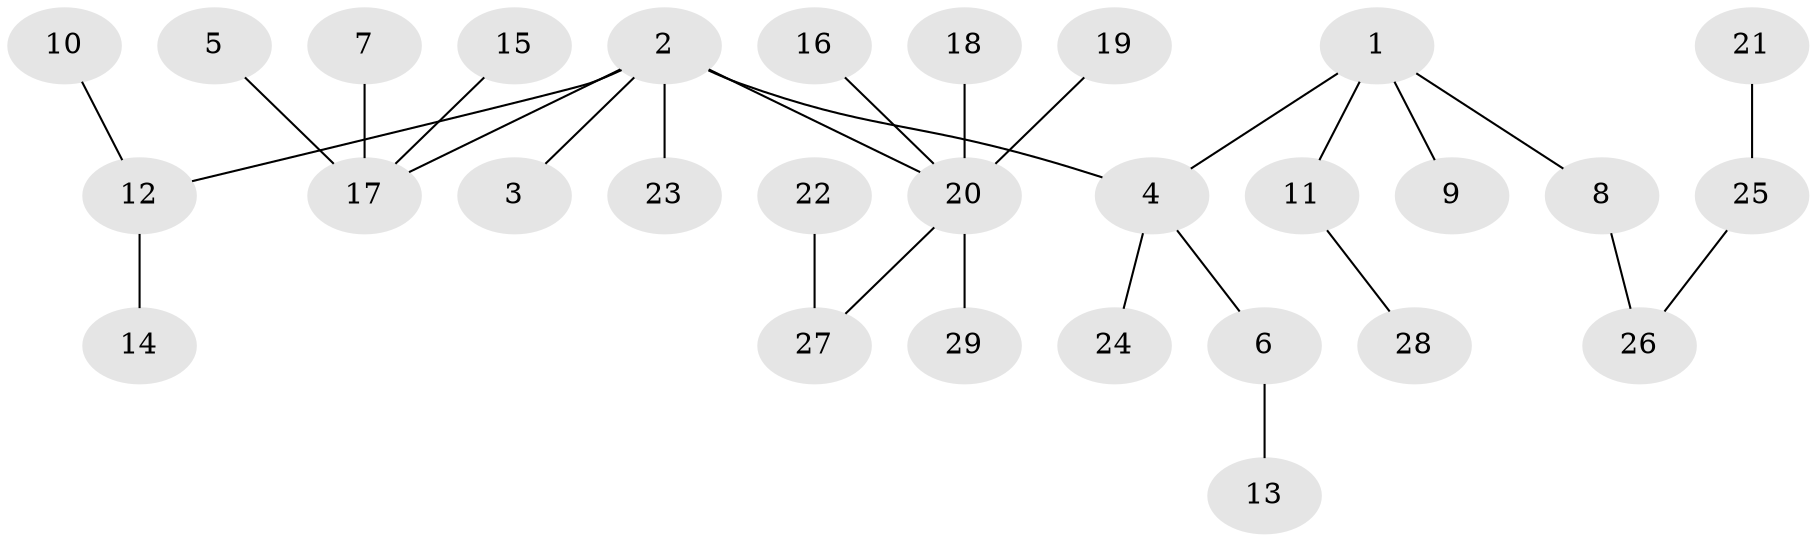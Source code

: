 // original degree distribution, {4: 0.08771929824561403, 3: 0.14035087719298245, 5: 0.017543859649122806, 6: 0.017543859649122806, 2: 0.2631578947368421, 1: 0.47368421052631576}
// Generated by graph-tools (version 1.1) at 2025/50/03/09/25 03:50:26]
// undirected, 29 vertices, 28 edges
graph export_dot {
graph [start="1"]
  node [color=gray90,style=filled];
  1;
  2;
  3;
  4;
  5;
  6;
  7;
  8;
  9;
  10;
  11;
  12;
  13;
  14;
  15;
  16;
  17;
  18;
  19;
  20;
  21;
  22;
  23;
  24;
  25;
  26;
  27;
  28;
  29;
  1 -- 4 [weight=1.0];
  1 -- 8 [weight=1.0];
  1 -- 9 [weight=1.0];
  1 -- 11 [weight=1.0];
  2 -- 3 [weight=1.0];
  2 -- 4 [weight=1.0];
  2 -- 12 [weight=1.0];
  2 -- 17 [weight=1.0];
  2 -- 20 [weight=1.0];
  2 -- 23 [weight=1.0];
  4 -- 6 [weight=1.0];
  4 -- 24 [weight=1.0];
  5 -- 17 [weight=1.0];
  6 -- 13 [weight=1.0];
  7 -- 17 [weight=1.0];
  8 -- 26 [weight=1.0];
  10 -- 12 [weight=1.0];
  11 -- 28 [weight=1.0];
  12 -- 14 [weight=1.0];
  15 -- 17 [weight=1.0];
  16 -- 20 [weight=1.0];
  18 -- 20 [weight=1.0];
  19 -- 20 [weight=1.0];
  20 -- 27 [weight=1.0];
  20 -- 29 [weight=1.0];
  21 -- 25 [weight=1.0];
  22 -- 27 [weight=1.0];
  25 -- 26 [weight=1.0];
}
